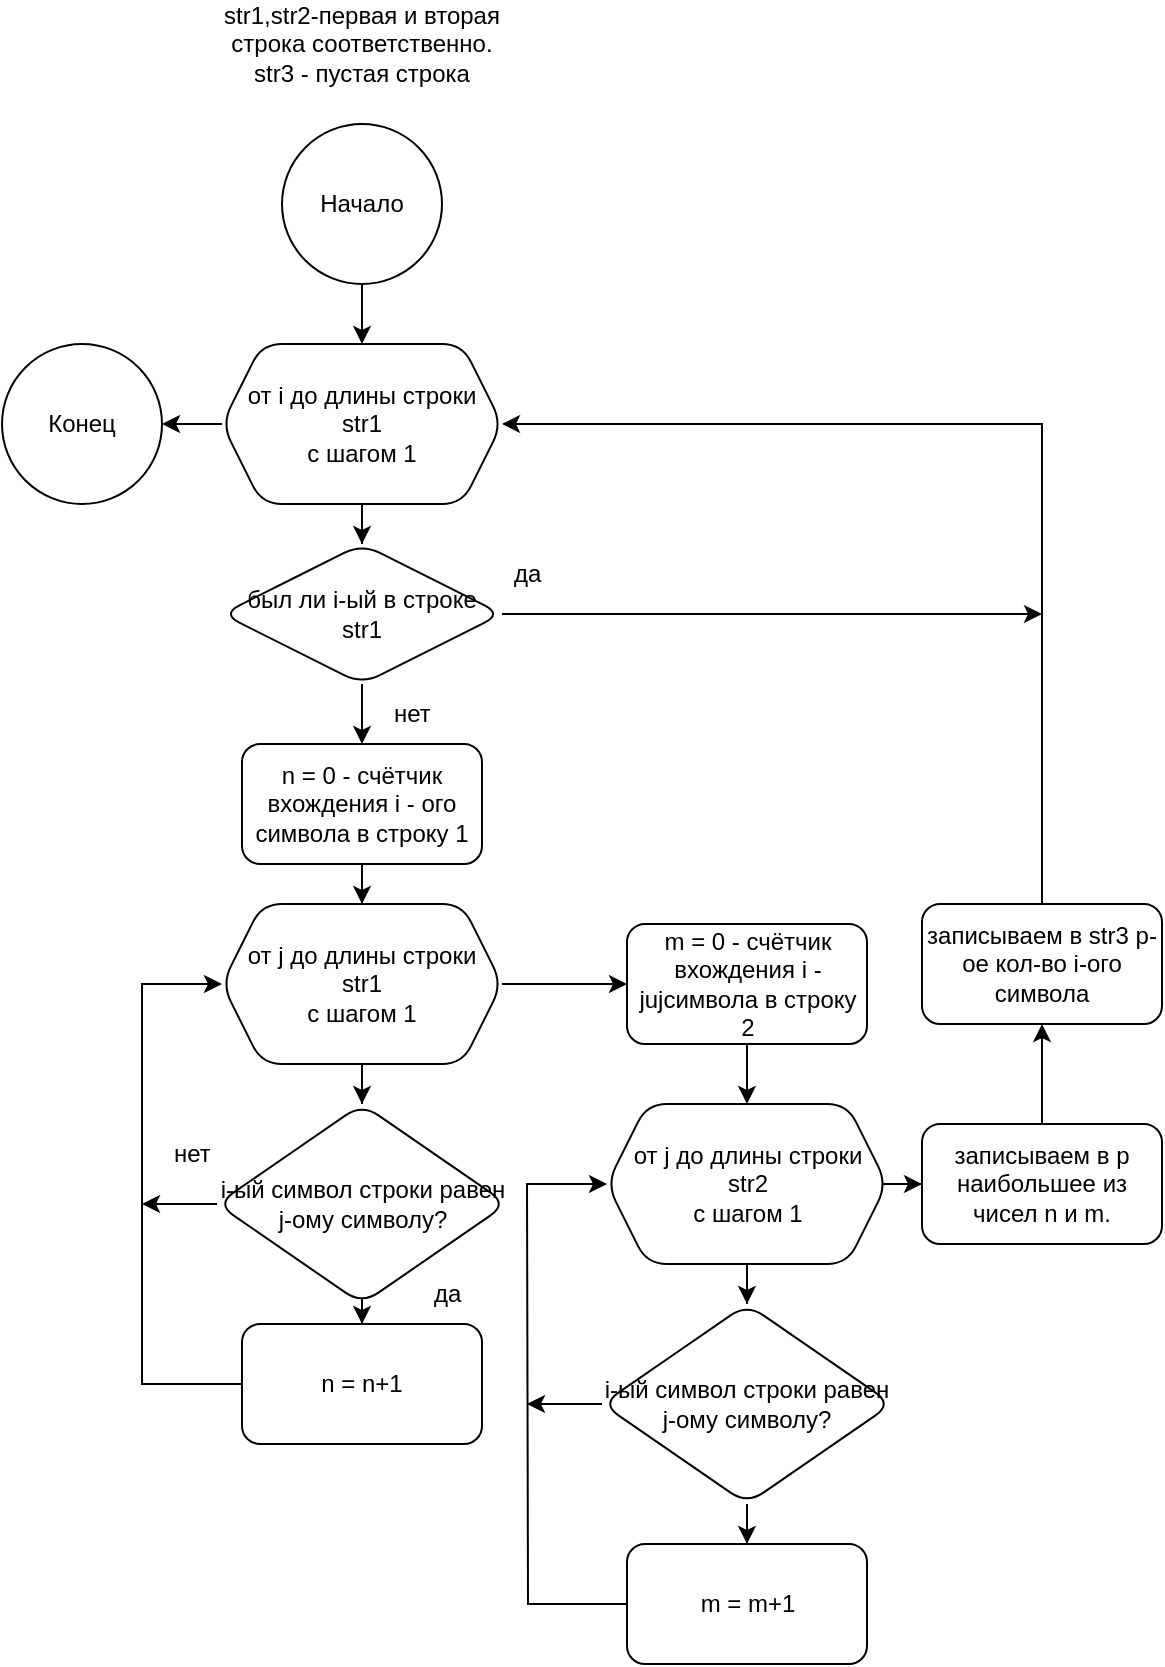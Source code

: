 <mxfile version="21.2.9" type="github">
  <diagram id="C5RBs43oDa-KdzZeNtuy" name="Page-1">
    <mxGraphModel dx="1105" dy="637" grid="1" gridSize="10" guides="1" tooltips="1" connect="1" arrows="1" fold="1" page="1" pageScale="1" pageWidth="827" pageHeight="1169" math="0" shadow="0">
      <root>
        <mxCell id="WIyWlLk6GJQsqaUBKTNV-0" />
        <mxCell id="WIyWlLk6GJQsqaUBKTNV-1" parent="WIyWlLk6GJQsqaUBKTNV-0" />
        <mxCell id="Ubb5ROTUOUGo-VrQMUPh-0" value="&lt;div&gt;str1,str2-первая и вторая строка соответственно.&lt;/div&gt;&lt;div&gt;str3 - пустая строка&lt;br&gt;&lt;/div&gt;" style="text;html=1;strokeColor=none;fillColor=none;align=center;verticalAlign=middle;whiteSpace=wrap;rounded=0;" parent="WIyWlLk6GJQsqaUBKTNV-1" vertex="1">
          <mxGeometry x="145" y="10" width="170" height="40" as="geometry" />
        </mxCell>
        <mxCell id="Ubb5ROTUOUGo-VrQMUPh-1" value="" style="edgeStyle=orthogonalEdgeStyle;rounded=0;orthogonalLoop=1;jettySize=auto;html=1;" parent="WIyWlLk6GJQsqaUBKTNV-1" source="Ubb5ROTUOUGo-VrQMUPh-2" edge="1">
          <mxGeometry relative="1" as="geometry">
            <mxPoint x="230" y="180" as="targetPoint" />
          </mxGeometry>
        </mxCell>
        <mxCell id="Ubb5ROTUOUGo-VrQMUPh-2" value="Начало" style="ellipse;whiteSpace=wrap;html=1;aspect=fixed;" parent="WIyWlLk6GJQsqaUBKTNV-1" vertex="1">
          <mxGeometry x="190" y="70" width="80" height="80" as="geometry" />
        </mxCell>
        <mxCell id="tDjBWsQFiIevHS3Qz3SF-2" value="" style="edgeStyle=orthogonalEdgeStyle;rounded=0;orthogonalLoop=1;jettySize=auto;html=1;" edge="1" parent="WIyWlLk6GJQsqaUBKTNV-1" source="tDjBWsQFiIevHS3Qz3SF-0" target="tDjBWsQFiIevHS3Qz3SF-1">
          <mxGeometry relative="1" as="geometry" />
        </mxCell>
        <mxCell id="tDjBWsQFiIevHS3Qz3SF-64" value="" style="edgeStyle=orthogonalEdgeStyle;rounded=0;orthogonalLoop=1;jettySize=auto;html=1;" edge="1" parent="WIyWlLk6GJQsqaUBKTNV-1" source="tDjBWsQFiIevHS3Qz3SF-0" target="tDjBWsQFiIevHS3Qz3SF-63">
          <mxGeometry relative="1" as="geometry" />
        </mxCell>
        <mxCell id="tDjBWsQFiIevHS3Qz3SF-0" value="&lt;div&gt;от i до длины строки &lt;br&gt;&lt;/div&gt;&lt;div&gt;str1&lt;/div&gt;с шагом 1" style="shape=hexagon;perimeter=hexagonPerimeter2;whiteSpace=wrap;html=1;fixedSize=1;rounded=1;" vertex="1" parent="WIyWlLk6GJQsqaUBKTNV-1">
          <mxGeometry x="160" y="180" width="140" height="80" as="geometry" />
        </mxCell>
        <mxCell id="tDjBWsQFiIevHS3Qz3SF-4" value="" style="edgeStyle=orthogonalEdgeStyle;rounded=0;orthogonalLoop=1;jettySize=auto;html=1;" edge="1" parent="WIyWlLk6GJQsqaUBKTNV-1" source="tDjBWsQFiIevHS3Qz3SF-1" target="tDjBWsQFiIevHS3Qz3SF-3">
          <mxGeometry relative="1" as="geometry" />
        </mxCell>
        <mxCell id="tDjBWsQFiIevHS3Qz3SF-1" value="&lt;div&gt;был ли i-ый в строке&lt;/div&gt;&lt;div&gt;str1&lt;br&gt;&lt;/div&gt;" style="rhombus;whiteSpace=wrap;html=1;rounded=1;" vertex="1" parent="WIyWlLk6GJQsqaUBKTNV-1">
          <mxGeometry x="160" y="280" width="140" height="70" as="geometry" />
        </mxCell>
        <mxCell id="tDjBWsQFiIevHS3Qz3SF-6" value="" style="edgeStyle=orthogonalEdgeStyle;rounded=0;orthogonalLoop=1;jettySize=auto;html=1;" edge="1" parent="WIyWlLk6GJQsqaUBKTNV-1" source="tDjBWsQFiIevHS3Qz3SF-3" target="tDjBWsQFiIevHS3Qz3SF-5">
          <mxGeometry relative="1" as="geometry" />
        </mxCell>
        <mxCell id="tDjBWsQFiIevHS3Qz3SF-3" value="n = 0 - счётчик вхождения i - ого символа в строку 1" style="whiteSpace=wrap;html=1;rounded=1;" vertex="1" parent="WIyWlLk6GJQsqaUBKTNV-1">
          <mxGeometry x="170" y="380" width="120" height="60" as="geometry" />
        </mxCell>
        <mxCell id="tDjBWsQFiIevHS3Qz3SF-8" value="" style="edgeStyle=orthogonalEdgeStyle;rounded=0;orthogonalLoop=1;jettySize=auto;html=1;" edge="1" parent="WIyWlLk6GJQsqaUBKTNV-1" source="tDjBWsQFiIevHS3Qz3SF-5" target="tDjBWsQFiIevHS3Qz3SF-7">
          <mxGeometry relative="1" as="geometry" />
        </mxCell>
        <mxCell id="tDjBWsQFiIevHS3Qz3SF-46" value="" style="edgeStyle=orthogonalEdgeStyle;rounded=0;orthogonalLoop=1;jettySize=auto;html=1;" edge="1" parent="WIyWlLk6GJQsqaUBKTNV-1" source="tDjBWsQFiIevHS3Qz3SF-5" target="tDjBWsQFiIevHS3Qz3SF-13">
          <mxGeometry relative="1" as="geometry" />
        </mxCell>
        <mxCell id="tDjBWsQFiIevHS3Qz3SF-5" value="&lt;div&gt;от j до длины строки &lt;br&gt;&lt;/div&gt;&lt;div&gt;str1&lt;/div&gt;с шагом 1" style="shape=hexagon;perimeter=hexagonPerimeter2;whiteSpace=wrap;html=1;fixedSize=1;rounded=1;" vertex="1" parent="WIyWlLk6GJQsqaUBKTNV-1">
          <mxGeometry x="160" y="460" width="140" height="80" as="geometry" />
        </mxCell>
        <mxCell id="tDjBWsQFiIevHS3Qz3SF-27" value="" style="edgeStyle=orthogonalEdgeStyle;rounded=0;orthogonalLoop=1;jettySize=auto;html=1;" edge="1" parent="WIyWlLk6GJQsqaUBKTNV-1" source="tDjBWsQFiIevHS3Qz3SF-7" target="tDjBWsQFiIevHS3Qz3SF-18">
          <mxGeometry relative="1" as="geometry" />
        </mxCell>
        <mxCell id="tDjBWsQFiIevHS3Qz3SF-7" value="i-ый символ строки равен j-ому символу?" style="rhombus;whiteSpace=wrap;html=1;rounded=1;" vertex="1" parent="WIyWlLk6GJQsqaUBKTNV-1">
          <mxGeometry x="157.5" y="560" width="145" height="100" as="geometry" />
        </mxCell>
        <mxCell id="tDjBWsQFiIevHS3Qz3SF-12" value="" style="edgeStyle=orthogonalEdgeStyle;rounded=0;orthogonalLoop=1;jettySize=auto;html=1;" edge="1" parent="WIyWlLk6GJQsqaUBKTNV-1" source="tDjBWsQFiIevHS3Qz3SF-13" target="tDjBWsQFiIevHS3Qz3SF-15">
          <mxGeometry relative="1" as="geometry" />
        </mxCell>
        <mxCell id="tDjBWsQFiIevHS3Qz3SF-13" value="m = 0 - счётчик вхождения i - jujсимвола в строку 2 " style="whiteSpace=wrap;html=1;rounded=1;" vertex="1" parent="WIyWlLk6GJQsqaUBKTNV-1">
          <mxGeometry x="362.5" y="470" width="120" height="60" as="geometry" />
        </mxCell>
        <mxCell id="tDjBWsQFiIevHS3Qz3SF-14" value="" style="edgeStyle=orthogonalEdgeStyle;rounded=0;orthogonalLoop=1;jettySize=auto;html=1;" edge="1" parent="WIyWlLk6GJQsqaUBKTNV-1" source="tDjBWsQFiIevHS3Qz3SF-15" target="tDjBWsQFiIevHS3Qz3SF-16">
          <mxGeometry relative="1" as="geometry" />
        </mxCell>
        <mxCell id="tDjBWsQFiIevHS3Qz3SF-57" value="" style="edgeStyle=orthogonalEdgeStyle;rounded=0;orthogonalLoop=1;jettySize=auto;html=1;" edge="1" parent="WIyWlLk6GJQsqaUBKTNV-1" source="tDjBWsQFiIevHS3Qz3SF-15" target="tDjBWsQFiIevHS3Qz3SF-56">
          <mxGeometry relative="1" as="geometry" />
        </mxCell>
        <mxCell id="tDjBWsQFiIevHS3Qz3SF-15" value="&lt;div&gt;от j до длины строки &lt;br&gt;&lt;/div&gt;&lt;div&gt;str2&lt;/div&gt;с шагом 1" style="shape=hexagon;perimeter=hexagonPerimeter2;whiteSpace=wrap;html=1;fixedSize=1;rounded=1;" vertex="1" parent="WIyWlLk6GJQsqaUBKTNV-1">
          <mxGeometry x="352.5" y="560" width="140" height="80" as="geometry" />
        </mxCell>
        <mxCell id="tDjBWsQFiIevHS3Qz3SF-26" value="" style="edgeStyle=orthogonalEdgeStyle;rounded=0;orthogonalLoop=1;jettySize=auto;html=1;" edge="1" parent="WIyWlLk6GJQsqaUBKTNV-1" source="tDjBWsQFiIevHS3Qz3SF-16" target="tDjBWsQFiIevHS3Qz3SF-25">
          <mxGeometry relative="1" as="geometry" />
        </mxCell>
        <mxCell id="tDjBWsQFiIevHS3Qz3SF-16" value="i-ый символ строки равен j-ому символу?" style="rhombus;whiteSpace=wrap;html=1;rounded=1;" vertex="1" parent="WIyWlLk6GJQsqaUBKTNV-1">
          <mxGeometry x="350" y="660" width="145" height="100" as="geometry" />
        </mxCell>
        <mxCell id="tDjBWsQFiIevHS3Qz3SF-18" value="n = n+1" style="rounded=1;whiteSpace=wrap;html=1;" vertex="1" parent="WIyWlLk6GJQsqaUBKTNV-1">
          <mxGeometry x="170" y="670" width="120" height="60" as="geometry" />
        </mxCell>
        <mxCell id="tDjBWsQFiIevHS3Qz3SF-25" value="m = m+1" style="rounded=1;whiteSpace=wrap;html=1;" vertex="1" parent="WIyWlLk6GJQsqaUBKTNV-1">
          <mxGeometry x="362.5" y="780" width="120" height="60" as="geometry" />
        </mxCell>
        <mxCell id="tDjBWsQFiIevHS3Qz3SF-41" value="нет" style="text;strokeColor=none;fillColor=none;align=left;verticalAlign=middle;spacingLeft=4;spacingRight=4;overflow=hidden;points=[[0,0.5],[1,0.5]];portConstraint=eastwest;rotatable=0;whiteSpace=wrap;html=1;" vertex="1" parent="WIyWlLk6GJQsqaUBKTNV-1">
          <mxGeometry x="240" y="350" width="40" height="30" as="geometry" />
        </mxCell>
        <mxCell id="tDjBWsQFiIevHS3Qz3SF-42" value="" style="endArrow=classic;html=1;rounded=0;exitX=0;exitY=0.5;exitDx=0;exitDy=0;entryX=0;entryY=0.5;entryDx=0;entryDy=0;" edge="1" parent="WIyWlLk6GJQsqaUBKTNV-1" source="tDjBWsQFiIevHS3Qz3SF-18" target="tDjBWsQFiIevHS3Qz3SF-5">
          <mxGeometry width="50" height="50" relative="1" as="geometry">
            <mxPoint x="30" y="700" as="sourcePoint" />
            <mxPoint x="80" y="650" as="targetPoint" />
            <Array as="points">
              <mxPoint x="120" y="700" />
              <mxPoint x="120" y="500" />
            </Array>
          </mxGeometry>
        </mxCell>
        <mxCell id="tDjBWsQFiIevHS3Qz3SF-43" value="" style="endArrow=classic;html=1;rounded=0;exitX=0;exitY=0.5;exitDx=0;exitDy=0;" edge="1" parent="WIyWlLk6GJQsqaUBKTNV-1" source="tDjBWsQFiIevHS3Qz3SF-7">
          <mxGeometry width="50" height="50" relative="1" as="geometry">
            <mxPoint x="20" y="650" as="sourcePoint" />
            <mxPoint x="120" y="610" as="targetPoint" />
          </mxGeometry>
        </mxCell>
        <mxCell id="tDjBWsQFiIevHS3Qz3SF-44" value="нет" style="text;strokeColor=none;fillColor=none;align=left;verticalAlign=middle;spacingLeft=4;spacingRight=4;overflow=hidden;points=[[0,0.5],[1,0.5]];portConstraint=eastwest;rotatable=0;whiteSpace=wrap;html=1;" vertex="1" parent="WIyWlLk6GJQsqaUBKTNV-1">
          <mxGeometry x="130" y="570" width="80" height="30" as="geometry" />
        </mxCell>
        <mxCell id="tDjBWsQFiIevHS3Qz3SF-45" value="да" style="text;strokeColor=none;fillColor=none;align=left;verticalAlign=middle;spacingLeft=4;spacingRight=4;overflow=hidden;points=[[0,0.5],[1,0.5]];portConstraint=eastwest;rotatable=0;whiteSpace=wrap;html=1;" vertex="1" parent="WIyWlLk6GJQsqaUBKTNV-1">
          <mxGeometry x="260" y="640" width="80" height="30" as="geometry" />
        </mxCell>
        <mxCell id="tDjBWsQFiIevHS3Qz3SF-47" value="" style="endArrow=classic;html=1;rounded=0;exitX=0;exitY=0.5;exitDx=0;exitDy=0;entryX=0;entryY=0.5;entryDx=0;entryDy=0;" edge="1" parent="WIyWlLk6GJQsqaUBKTNV-1" source="tDjBWsQFiIevHS3Qz3SF-25" target="tDjBWsQFiIevHS3Qz3SF-15">
          <mxGeometry width="50" height="50" relative="1" as="geometry">
            <mxPoint x="362.5" y="800" as="sourcePoint" />
            <mxPoint x="352.5" y="600" as="targetPoint" />
            <Array as="points">
              <mxPoint x="313" y="810" />
              <mxPoint x="312.5" y="600" />
            </Array>
          </mxGeometry>
        </mxCell>
        <mxCell id="tDjBWsQFiIevHS3Qz3SF-48" value="" style="endArrow=classic;html=1;rounded=0;exitX=0;exitY=0.5;exitDx=0;exitDy=0;" edge="1" parent="WIyWlLk6GJQsqaUBKTNV-1" source="tDjBWsQFiIevHS3Qz3SF-16">
          <mxGeometry width="50" height="50" relative="1" as="geometry">
            <mxPoint x="350.5" y="710" as="sourcePoint" />
            <mxPoint x="312.5" y="710" as="targetPoint" />
          </mxGeometry>
        </mxCell>
        <mxCell id="tDjBWsQFiIevHS3Qz3SF-51" value="записываем в str3 p-ое кол-во i-ого символа" style="whiteSpace=wrap;html=1;rounded=1;" vertex="1" parent="WIyWlLk6GJQsqaUBKTNV-1">
          <mxGeometry x="510" y="460" width="120" height="60" as="geometry" />
        </mxCell>
        <mxCell id="tDjBWsQFiIevHS3Qz3SF-59" value="" style="edgeStyle=orthogonalEdgeStyle;rounded=0;orthogonalLoop=1;jettySize=auto;html=1;" edge="1" parent="WIyWlLk6GJQsqaUBKTNV-1" source="tDjBWsQFiIevHS3Qz3SF-56" target="tDjBWsQFiIevHS3Qz3SF-51">
          <mxGeometry relative="1" as="geometry" />
        </mxCell>
        <mxCell id="tDjBWsQFiIevHS3Qz3SF-56" value="записываем в p наибольшее из чисел n и m." style="whiteSpace=wrap;html=1;rounded=1;" vertex="1" parent="WIyWlLk6GJQsqaUBKTNV-1">
          <mxGeometry x="510" y="570" width="120" height="60" as="geometry" />
        </mxCell>
        <mxCell id="tDjBWsQFiIevHS3Qz3SF-60" value="" style="endArrow=classic;html=1;rounded=0;exitX=0.5;exitY=0;exitDx=0;exitDy=0;entryX=1;entryY=0.5;entryDx=0;entryDy=0;" edge="1" parent="WIyWlLk6GJQsqaUBKTNV-1" source="tDjBWsQFiIevHS3Qz3SF-51" target="tDjBWsQFiIevHS3Qz3SF-0">
          <mxGeometry width="50" height="50" relative="1" as="geometry">
            <mxPoint x="520" y="290" as="sourcePoint" />
            <mxPoint x="570" y="240" as="targetPoint" />
            <Array as="points">
              <mxPoint x="570" y="220" />
            </Array>
          </mxGeometry>
        </mxCell>
        <mxCell id="tDjBWsQFiIevHS3Qz3SF-61" value="" style="endArrow=classic;html=1;rounded=0;exitX=1;exitY=0.5;exitDx=0;exitDy=0;" edge="1" parent="WIyWlLk6GJQsqaUBKTNV-1" source="tDjBWsQFiIevHS3Qz3SF-1">
          <mxGeometry width="50" height="50" relative="1" as="geometry">
            <mxPoint x="440" y="330" as="sourcePoint" />
            <mxPoint x="570" y="315" as="targetPoint" />
          </mxGeometry>
        </mxCell>
        <mxCell id="tDjBWsQFiIevHS3Qz3SF-62" value="да" style="text;strokeColor=none;fillColor=none;align=left;verticalAlign=middle;spacingLeft=4;spacingRight=4;overflow=hidden;points=[[0,0.5],[1,0.5]];portConstraint=eastwest;rotatable=0;whiteSpace=wrap;html=1;" vertex="1" parent="WIyWlLk6GJQsqaUBKTNV-1">
          <mxGeometry x="300" y="280" width="80" height="30" as="geometry" />
        </mxCell>
        <mxCell id="tDjBWsQFiIevHS3Qz3SF-63" value="Конец" style="ellipse;whiteSpace=wrap;html=1;rounded=1;" vertex="1" parent="WIyWlLk6GJQsqaUBKTNV-1">
          <mxGeometry x="50" y="180" width="80" height="80" as="geometry" />
        </mxCell>
      </root>
    </mxGraphModel>
  </diagram>
</mxfile>
